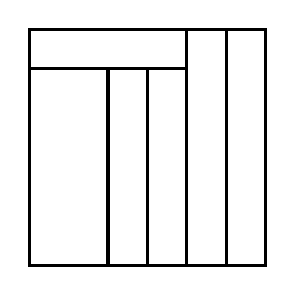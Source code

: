 \begin{tikzpicture}[very thick, scale=.5]
    \draw (0,5) rectangle (4,6);
    \draw (0,0) rectangle (2,5);
    \draw (2,0) rectangle (3,5);
    \draw (3,0) rectangle (4,5);
    \draw (4,0) rectangle (5,6);
    \draw (5,0) rectangle (6,6);
\end{tikzpicture}
